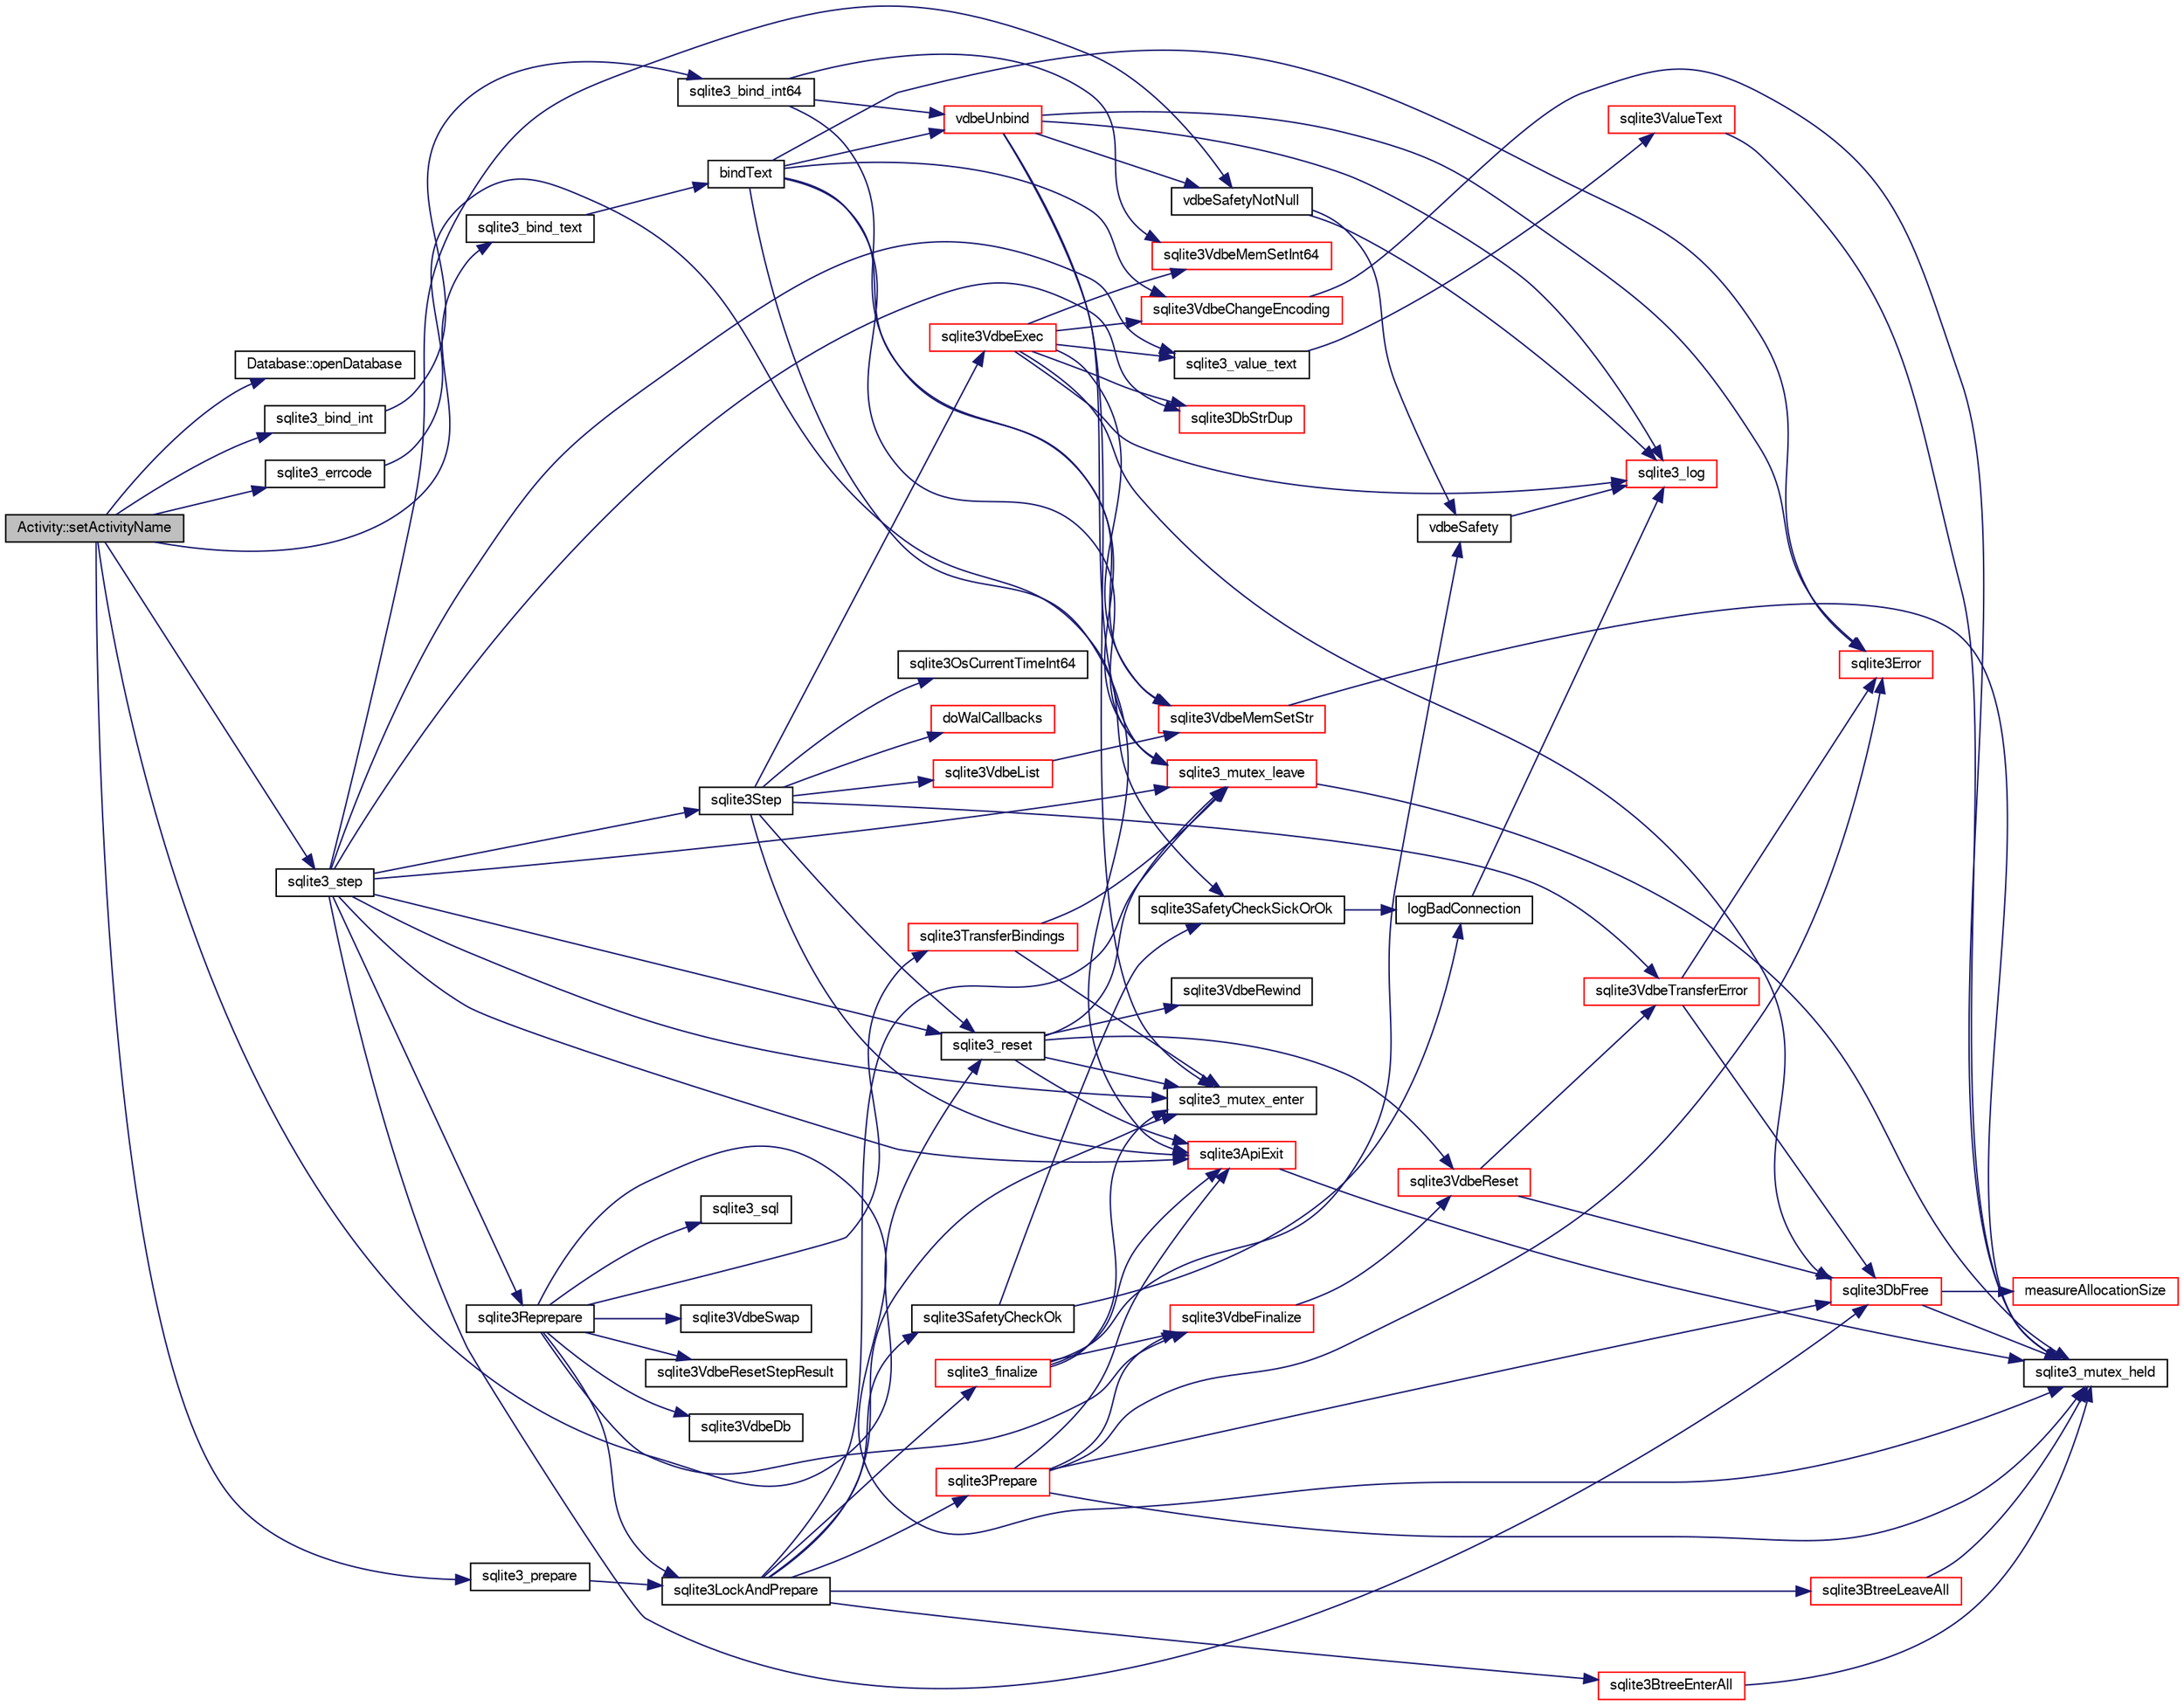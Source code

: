 digraph "Activity::setActivityName"
{
  edge [fontname="FreeSans",fontsize="10",labelfontname="FreeSans",labelfontsize="10"];
  node [fontname="FreeSans",fontsize="10",shape=record];
  rankdir="LR";
  Node1953 [label="Activity::setActivityName",height=0.2,width=0.4,color="black", fillcolor="grey75", style="filled", fontcolor="black"];
  Node1953 -> Node1954 [color="midnightblue",fontsize="10",style="solid",fontname="FreeSans"];
  Node1954 [label="Database::openDatabase",height=0.2,width=0.4,color="black", fillcolor="white", style="filled",URL="$classDatabase.html#aef36ad74d0bf64a091206dba2e27a54e"];
  Node1953 -> Node1955 [color="midnightblue",fontsize="10",style="solid",fontname="FreeSans"];
  Node1955 [label="sqlite3_prepare",height=0.2,width=0.4,color="black", fillcolor="white", style="filled",URL="$sqlite3_8c.html#a8c39e7b9dbeff01f0a399b46d4b29f1c"];
  Node1955 -> Node1956 [color="midnightblue",fontsize="10",style="solid",fontname="FreeSans"];
  Node1956 [label="sqlite3LockAndPrepare",height=0.2,width=0.4,color="black", fillcolor="white", style="filled",URL="$sqlite3_8c.html#a5db1ec5589aa2b02c6d979211a8789bd"];
  Node1956 -> Node1957 [color="midnightblue",fontsize="10",style="solid",fontname="FreeSans"];
  Node1957 [label="sqlite3SafetyCheckOk",height=0.2,width=0.4,color="black", fillcolor="white", style="filled",URL="$sqlite3_8c.html#ab15308423296d719d75dca4c0ef182a7"];
  Node1957 -> Node1958 [color="midnightblue",fontsize="10",style="solid",fontname="FreeSans"];
  Node1958 [label="logBadConnection",height=0.2,width=0.4,color="black", fillcolor="white", style="filled",URL="$sqlite3_8c.html#a8aa249fac852b22bb1227e2bc2921f11"];
  Node1958 -> Node1959 [color="midnightblue",fontsize="10",style="solid",fontname="FreeSans"];
  Node1959 [label="sqlite3_log",height=0.2,width=0.4,color="red", fillcolor="white", style="filled",URL="$sqlite3_8c.html#a298c9699bf9c143662c6b1fec4b2dc3b"];
  Node1957 -> Node2241 [color="midnightblue",fontsize="10",style="solid",fontname="FreeSans"];
  Node2241 [label="sqlite3SafetyCheckSickOrOk",height=0.2,width=0.4,color="black", fillcolor="white", style="filled",URL="$sqlite3_8c.html#ac1fff729aec147d9825a4930042a626b"];
  Node2241 -> Node1958 [color="midnightblue",fontsize="10",style="solid",fontname="FreeSans"];
  Node1956 -> Node1975 [color="midnightblue",fontsize="10",style="solid",fontname="FreeSans"];
  Node1975 [label="sqlite3_mutex_enter",height=0.2,width=0.4,color="black", fillcolor="white", style="filled",URL="$sqlite3_8c.html#a1c12cde690bd89f104de5cbad12a6bf5"];
  Node1956 -> Node2242 [color="midnightblue",fontsize="10",style="solid",fontname="FreeSans"];
  Node2242 [label="sqlite3BtreeEnterAll",height=0.2,width=0.4,color="red", fillcolor="white", style="filled",URL="$sqlite3_8c.html#a7e8c5e623a61d322d3622c3e6202d735"];
  Node2242 -> Node1969 [color="midnightblue",fontsize="10",style="solid",fontname="FreeSans"];
  Node1969 [label="sqlite3_mutex_held",height=0.2,width=0.4,color="black", fillcolor="white", style="filled",URL="$sqlite3_8c.html#acf77da68932b6bc163c5e68547ecc3e7"];
  Node1956 -> Node2248 [color="midnightblue",fontsize="10",style="solid",fontname="FreeSans"];
  Node2248 [label="sqlite3Prepare",height=0.2,width=0.4,color="red", fillcolor="white", style="filled",URL="$sqlite3_8c.html#acb25890858d0bf4b12eb7aae569f0c7b"];
  Node2248 -> Node1969 [color="midnightblue",fontsize="10",style="solid",fontname="FreeSans"];
  Node2248 -> Node2173 [color="midnightblue",fontsize="10",style="solid",fontname="FreeSans"];
  Node2173 [label="sqlite3ApiExit",height=0.2,width=0.4,color="red", fillcolor="white", style="filled",URL="$sqlite3_8c.html#ae5a967ec6172298db98b6090bbd1dd9b"];
  Node2173 -> Node1969 [color="midnightblue",fontsize="10",style="solid",fontname="FreeSans"];
  Node2248 -> Node1968 [color="midnightblue",fontsize="10",style="solid",fontname="FreeSans"];
  Node1968 [label="sqlite3DbFree",height=0.2,width=0.4,color="red", fillcolor="white", style="filled",URL="$sqlite3_8c.html#ac70ab821a6607b4a1b909582dc37a069"];
  Node1968 -> Node1969 [color="midnightblue",fontsize="10",style="solid",fontname="FreeSans"];
  Node1968 -> Node1970 [color="midnightblue",fontsize="10",style="solid",fontname="FreeSans"];
  Node1970 [label="measureAllocationSize",height=0.2,width=0.4,color="red", fillcolor="white", style="filled",URL="$sqlite3_8c.html#a45731e644a22fdb756e2b6337224217a"];
  Node2248 -> Node2793 [color="midnightblue",fontsize="10",style="solid",fontname="FreeSans"];
  Node2793 [label="sqlite3VdbeFinalize",height=0.2,width=0.4,color="red", fillcolor="white", style="filled",URL="$sqlite3_8c.html#af81e0c8d03b71610d3a826469f67bbd4"];
  Node2793 -> Node2289 [color="midnightblue",fontsize="10",style="solid",fontname="FreeSans"];
  Node2289 [label="sqlite3VdbeReset",height=0.2,width=0.4,color="red", fillcolor="white", style="filled",URL="$sqlite3_8c.html#a315a913742f7267f90d46d41446353b1"];
  Node2289 -> Node2587 [color="midnightblue",fontsize="10",style="solid",fontname="FreeSans"];
  Node2587 [label="sqlite3VdbeTransferError",height=0.2,width=0.4,color="red", fillcolor="white", style="filled",URL="$sqlite3_8c.html#aaf4a567b51602bb6d7bb150e6c72de69"];
  Node2587 -> Node2175 [color="midnightblue",fontsize="10",style="solid",fontname="FreeSans"];
  Node2175 [label="sqlite3Error",height=0.2,width=0.4,color="red", fillcolor="white", style="filled",URL="$sqlite3_8c.html#a4ba5e8be78db50d5538dcaa45bcf74d3"];
  Node2587 -> Node1968 [color="midnightblue",fontsize="10",style="solid",fontname="FreeSans"];
  Node2289 -> Node1968 [color="midnightblue",fontsize="10",style="solid",fontname="FreeSans"];
  Node2248 -> Node2175 [color="midnightblue",fontsize="10",style="solid",fontname="FreeSans"];
  Node1956 -> Node2805 [color="midnightblue",fontsize="10",style="solid",fontname="FreeSans"];
  Node2805 [label="sqlite3_finalize",height=0.2,width=0.4,color="red", fillcolor="white", style="filled",URL="$sqlite3_8c.html#a801195c0f771d40bb4be1e40f3b88945"];
  Node2805 -> Node2286 [color="midnightblue",fontsize="10",style="solid",fontname="FreeSans"];
  Node2286 [label="vdbeSafety",height=0.2,width=0.4,color="black", fillcolor="white", style="filled",URL="$sqlite3_8c.html#ad376f1aa66b2801fa8fb2fb134f370fd"];
  Node2286 -> Node1959 [color="midnightblue",fontsize="10",style="solid",fontname="FreeSans"];
  Node2805 -> Node1975 [color="midnightblue",fontsize="10",style="solid",fontname="FreeSans"];
  Node2805 -> Node2793 [color="midnightblue",fontsize="10",style="solid",fontname="FreeSans"];
  Node2805 -> Node2173 [color="midnightblue",fontsize="10",style="solid",fontname="FreeSans"];
  Node1956 -> Node2509 [color="midnightblue",fontsize="10",style="solid",fontname="FreeSans"];
  Node2509 [label="sqlite3BtreeLeaveAll",height=0.2,width=0.4,color="red", fillcolor="white", style="filled",URL="$sqlite3_8c.html#a282e5f429eee8e0aebc7d18068ebccd2"];
  Node2509 -> Node1969 [color="midnightblue",fontsize="10",style="solid",fontname="FreeSans"];
  Node1956 -> Node1977 [color="midnightblue",fontsize="10",style="solid",fontname="FreeSans"];
  Node1977 [label="sqlite3_mutex_leave",height=0.2,width=0.4,color="red", fillcolor="white", style="filled",URL="$sqlite3_8c.html#a5838d235601dbd3c1fa993555c6bcc93"];
  Node1977 -> Node1969 [color="midnightblue",fontsize="10",style="solid",fontname="FreeSans"];
  Node1953 -> Node2854 [color="midnightblue",fontsize="10",style="solid",fontname="FreeSans"];
  Node2854 [label="sqlite3_errcode",height=0.2,width=0.4,color="black", fillcolor="white", style="filled",URL="$sqlite3_8c.html#a79bd13f5c8b7a6ccc6fd76fc7fc2104c"];
  Node2854 -> Node2241 [color="midnightblue",fontsize="10",style="solid",fontname="FreeSans"];
  Node1953 -> Node2909 [color="midnightblue",fontsize="10",style="solid",fontname="FreeSans"];
  Node2909 [label="sqlite3_bind_text",height=0.2,width=0.4,color="black", fillcolor="white", style="filled",URL="$sqlite3_8c.html#a7f416198db2464a6c96a4ef679d19b1f"];
  Node2909 -> Node2910 [color="midnightblue",fontsize="10",style="solid",fontname="FreeSans"];
  Node2910 [label="bindText",height=0.2,width=0.4,color="black", fillcolor="white", style="filled",URL="$sqlite3_8c.html#acdec2c68ea6b14a08bcfea9cfd32b2f2"];
  Node2910 -> Node2911 [color="midnightblue",fontsize="10",style="solid",fontname="FreeSans"];
  Node2911 [label="vdbeUnbind",height=0.2,width=0.4,color="red", fillcolor="white", style="filled",URL="$sqlite3_8c.html#ae3ca3d8a878660305a0efd0c73c9f064"];
  Node2911 -> Node2285 [color="midnightblue",fontsize="10",style="solid",fontname="FreeSans"];
  Node2285 [label="vdbeSafetyNotNull",height=0.2,width=0.4,color="black", fillcolor="white", style="filled",URL="$sqlite3_8c.html#a018448275e86f09d8af8033cec4cafdf"];
  Node2285 -> Node1959 [color="midnightblue",fontsize="10",style="solid",fontname="FreeSans"];
  Node2285 -> Node2286 [color="midnightblue",fontsize="10",style="solid",fontname="FreeSans"];
  Node2911 -> Node1975 [color="midnightblue",fontsize="10",style="solid",fontname="FreeSans"];
  Node2911 -> Node2175 [color="midnightblue",fontsize="10",style="solid",fontname="FreeSans"];
  Node2911 -> Node1977 [color="midnightblue",fontsize="10",style="solid",fontname="FreeSans"];
  Node2911 -> Node1959 [color="midnightblue",fontsize="10",style="solid",fontname="FreeSans"];
  Node2910 -> Node2077 [color="midnightblue",fontsize="10",style="solid",fontname="FreeSans"];
  Node2077 [label="sqlite3VdbeMemSetStr",height=0.2,width=0.4,color="red", fillcolor="white", style="filled",URL="$sqlite3_8c.html#a9697bec7c3b512483638ea3646191d7d"];
  Node2077 -> Node1969 [color="midnightblue",fontsize="10",style="solid",fontname="FreeSans"];
  Node2910 -> Node2060 [color="midnightblue",fontsize="10",style="solid",fontname="FreeSans"];
  Node2060 [label="sqlite3VdbeChangeEncoding",height=0.2,width=0.4,color="red", fillcolor="white", style="filled",URL="$sqlite3_8c.html#aa7cf8e488bf8cf9ec18528f52a40de31"];
  Node2060 -> Node1969 [color="midnightblue",fontsize="10",style="solid",fontname="FreeSans"];
  Node2910 -> Node2175 [color="midnightblue",fontsize="10",style="solid",fontname="FreeSans"];
  Node2910 -> Node2173 [color="midnightblue",fontsize="10",style="solid",fontname="FreeSans"];
  Node2910 -> Node1977 [color="midnightblue",fontsize="10",style="solid",fontname="FreeSans"];
  Node1953 -> Node2912 [color="midnightblue",fontsize="10",style="solid",fontname="FreeSans"];
  Node2912 [label="sqlite3_bind_int",height=0.2,width=0.4,color="black", fillcolor="white", style="filled",URL="$sqlite3_8c.html#aa6d5cc21ec0004b2e0bdce3395590aad"];
  Node2912 -> Node2913 [color="midnightblue",fontsize="10",style="solid",fontname="FreeSans"];
  Node2913 [label="sqlite3_bind_int64",height=0.2,width=0.4,color="black", fillcolor="white", style="filled",URL="$sqlite3_8c.html#af77e2729923f2621852202e1c23788c6"];
  Node2913 -> Node2911 [color="midnightblue",fontsize="10",style="solid",fontname="FreeSans"];
  Node2913 -> Node2100 [color="midnightblue",fontsize="10",style="solid",fontname="FreeSans"];
  Node2100 [label="sqlite3VdbeMemSetInt64",height=0.2,width=0.4,color="red", fillcolor="white", style="filled",URL="$sqlite3_8c.html#a57c5843cac8f6180ee994267a23f86a3"];
  Node2913 -> Node1977 [color="midnightblue",fontsize="10",style="solid",fontname="FreeSans"];
  Node1953 -> Node2284 [color="midnightblue",fontsize="10",style="solid",fontname="FreeSans"];
  Node2284 [label="sqlite3_step",height=0.2,width=0.4,color="black", fillcolor="white", style="filled",URL="$sqlite3_8c.html#ac1e491ce36b7471eb28387f7d3c74334"];
  Node2284 -> Node2285 [color="midnightblue",fontsize="10",style="solid",fontname="FreeSans"];
  Node2284 -> Node1975 [color="midnightblue",fontsize="10",style="solid",fontname="FreeSans"];
  Node2284 -> Node2287 [color="midnightblue",fontsize="10",style="solid",fontname="FreeSans"];
  Node2287 [label="sqlite3Step",height=0.2,width=0.4,color="black", fillcolor="white", style="filled",URL="$sqlite3_8c.html#a3f2872e873e2758a4beedad1d5113554"];
  Node2287 -> Node2288 [color="midnightblue",fontsize="10",style="solid",fontname="FreeSans"];
  Node2288 [label="sqlite3_reset",height=0.2,width=0.4,color="black", fillcolor="white", style="filled",URL="$sqlite3_8c.html#a758efebc2e95694959ab0e74b397984c"];
  Node2288 -> Node1975 [color="midnightblue",fontsize="10",style="solid",fontname="FreeSans"];
  Node2288 -> Node2289 [color="midnightblue",fontsize="10",style="solid",fontname="FreeSans"];
  Node2288 -> Node2592 [color="midnightblue",fontsize="10",style="solid",fontname="FreeSans"];
  Node2592 [label="sqlite3VdbeRewind",height=0.2,width=0.4,color="black", fillcolor="white", style="filled",URL="$sqlite3_8c.html#ac2109d6ef272c796bd8881a430bc1052"];
  Node2288 -> Node2173 [color="midnightblue",fontsize="10",style="solid",fontname="FreeSans"];
  Node2288 -> Node1977 [color="midnightblue",fontsize="10",style="solid",fontname="FreeSans"];
  Node2287 -> Node2197 [color="midnightblue",fontsize="10",style="solid",fontname="FreeSans"];
  Node2197 [label="sqlite3OsCurrentTimeInt64",height=0.2,width=0.4,color="black", fillcolor="white", style="filled",URL="$sqlite3_8c.html#a8fba11754c83b89782ef18af266f5ec2"];
  Node2287 -> Node2593 [color="midnightblue",fontsize="10",style="solid",fontname="FreeSans"];
  Node2593 [label="sqlite3VdbeList",height=0.2,width=0.4,color="red", fillcolor="white", style="filled",URL="$sqlite3_8c.html#a61f5dfb765135a9982025bab8944f7fd"];
  Node2593 -> Node2077 [color="midnightblue",fontsize="10",style="solid",fontname="FreeSans"];
  Node2287 -> Node2595 [color="midnightblue",fontsize="10",style="solid",fontname="FreeSans"];
  Node2595 [label="sqlite3VdbeExec",height=0.2,width=0.4,color="red", fillcolor="white", style="filled",URL="$sqlite3_8c.html#a8ce40a614bdc56719c4d642b1e4dfb21"];
  Node2595 -> Node1959 [color="midnightblue",fontsize="10",style="solid",fontname="FreeSans"];
  Node2595 -> Node2077 [color="midnightblue",fontsize="10",style="solid",fontname="FreeSans"];
  Node2595 -> Node2060 [color="midnightblue",fontsize="10",style="solid",fontname="FreeSans"];
  Node2595 -> Node1968 [color="midnightblue",fontsize="10",style="solid",fontname="FreeSans"];
  Node2595 -> Node2100 [color="midnightblue",fontsize="10",style="solid",fontname="FreeSans"];
  Node2595 -> Node2050 [color="midnightblue",fontsize="10",style="solid",fontname="FreeSans"];
  Node2050 [label="sqlite3_value_text",height=0.2,width=0.4,color="black", fillcolor="white", style="filled",URL="$sqlite3_8c.html#aef2ace3239e6dd59c74110faa70f8171"];
  Node2050 -> Node2051 [color="midnightblue",fontsize="10",style="solid",fontname="FreeSans"];
  Node2051 [label="sqlite3ValueText",height=0.2,width=0.4,color="red", fillcolor="white", style="filled",URL="$sqlite3_8c.html#ad567a94e52d1adf81f4857fdba00a59b"];
  Node2051 -> Node1969 [color="midnightblue",fontsize="10",style="solid",fontname="FreeSans"];
  Node2595 -> Node2520 [color="midnightblue",fontsize="10",style="solid",fontname="FreeSans"];
  Node2520 [label="sqlite3DbStrDup",height=0.2,width=0.4,color="red", fillcolor="white", style="filled",URL="$sqlite3_8c.html#a0ec4772ee6de7316ecd1e6cabb1beeef"];
  Node2287 -> Node2887 [color="midnightblue",fontsize="10",style="solid",fontname="FreeSans"];
  Node2887 [label="doWalCallbacks",height=0.2,width=0.4,color="red", fillcolor="white", style="filled",URL="$sqlite3_8c.html#a001bcb6c83dac39b83d3a95e1f6194d1"];
  Node2287 -> Node2173 [color="midnightblue",fontsize="10",style="solid",fontname="FreeSans"];
  Node2287 -> Node2587 [color="midnightblue",fontsize="10",style="solid",fontname="FreeSans"];
  Node2284 -> Node2890 [color="midnightblue",fontsize="10",style="solid",fontname="FreeSans"];
  Node2890 [label="sqlite3Reprepare",height=0.2,width=0.4,color="black", fillcolor="white", style="filled",URL="$sqlite3_8c.html#a7e2f7299cc947d07e782f6ac561fa937"];
  Node2890 -> Node1969 [color="midnightblue",fontsize="10",style="solid",fontname="FreeSans"];
  Node2890 -> Node2891 [color="midnightblue",fontsize="10",style="solid",fontname="FreeSans"];
  Node2891 [label="sqlite3VdbeDb",height=0.2,width=0.4,color="black", fillcolor="white", style="filled",URL="$sqlite3_8c.html#a6cb1b36e2823fc3eff25dc162f71f28b"];
  Node2890 -> Node2892 [color="midnightblue",fontsize="10",style="solid",fontname="FreeSans"];
  Node2892 [label="sqlite3_sql",height=0.2,width=0.4,color="black", fillcolor="white", style="filled",URL="$sqlite3_8c.html#a5a8d6a88cd06c29ea28bfbdf85f2d4dc"];
  Node2890 -> Node1956 [color="midnightblue",fontsize="10",style="solid",fontname="FreeSans"];
  Node2890 -> Node2893 [color="midnightblue",fontsize="10",style="solid",fontname="FreeSans"];
  Node2893 [label="sqlite3VdbeSwap",height=0.2,width=0.4,color="black", fillcolor="white", style="filled",URL="$sqlite3_8c.html#ae65b43cc845b600cd9c8bdead9843b28"];
  Node2890 -> Node2894 [color="midnightblue",fontsize="10",style="solid",fontname="FreeSans"];
  Node2894 [label="sqlite3TransferBindings",height=0.2,width=0.4,color="red", fillcolor="white", style="filled",URL="$sqlite3_8c.html#a9158a497436de1e5aa7067e4daf18d8e"];
  Node2894 -> Node1975 [color="midnightblue",fontsize="10",style="solid",fontname="FreeSans"];
  Node2894 -> Node1977 [color="midnightblue",fontsize="10",style="solid",fontname="FreeSans"];
  Node2890 -> Node2895 [color="midnightblue",fontsize="10",style="solid",fontname="FreeSans"];
  Node2895 [label="sqlite3VdbeResetStepResult",height=0.2,width=0.4,color="black", fillcolor="white", style="filled",URL="$sqlite3_8c.html#ad24b39129d843f753039e272999669a6"];
  Node2890 -> Node2793 [color="midnightblue",fontsize="10",style="solid",fontname="FreeSans"];
  Node2284 -> Node2288 [color="midnightblue",fontsize="10",style="solid",fontname="FreeSans"];
  Node2284 -> Node2050 [color="midnightblue",fontsize="10",style="solid",fontname="FreeSans"];
  Node2284 -> Node1968 [color="midnightblue",fontsize="10",style="solid",fontname="FreeSans"];
  Node2284 -> Node2520 [color="midnightblue",fontsize="10",style="solid",fontname="FreeSans"];
  Node2284 -> Node2173 [color="midnightblue",fontsize="10",style="solid",fontname="FreeSans"];
  Node2284 -> Node1977 [color="midnightblue",fontsize="10",style="solid",fontname="FreeSans"];
  Node1953 -> Node2288 [color="midnightblue",fontsize="10",style="solid",fontname="FreeSans"];
}
